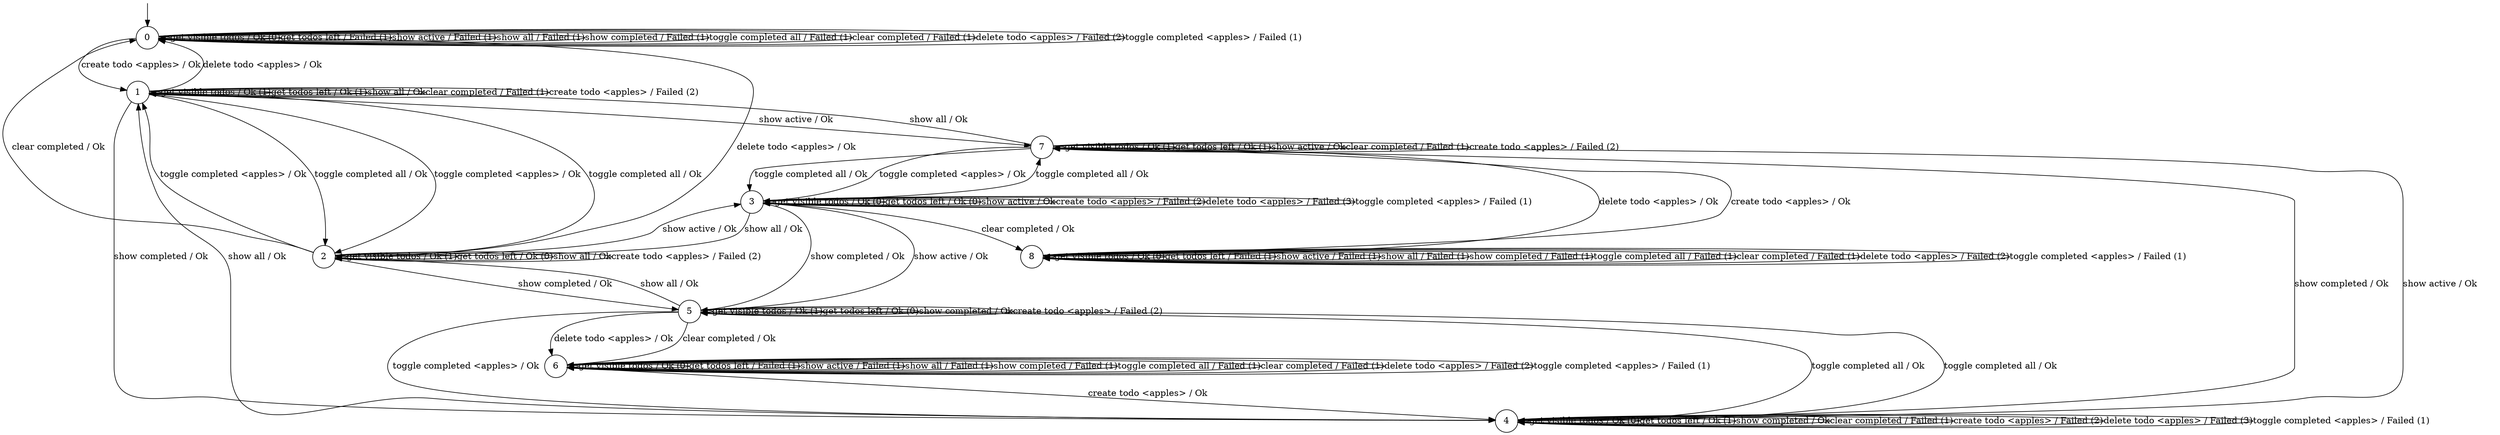 digraph g {

	s0 [shape="circle" label="0"];
	s1 [shape="circle" label="1"];
	s2 [shape="circle" label="2"];
	s3 [shape="circle" label="3"];
	s4 [shape="circle" label="4"];
	s5 [shape="circle" label="5"];
	s6 [shape="circle" label="6"];
	s7 [shape="circle" label="7"];
	s8 [shape="circle" label="8"];
	s0 -> s0 [label="get visible todos / Ok (0)"];
	s0 -> s0 [label="get todos left / Failed (1)"];
	s0 -> s0 [label="show active / Failed (1)"];
	s0 -> s0 [label="show all / Failed (1)"];
	s0 -> s0 [label="show completed / Failed (1)"];
	s0 -> s0 [label="toggle completed all / Failed (1)"];
	s0 -> s0 [label="clear completed / Failed (1)"];
	s0 -> s1 [label="create todo <apples> / Ok"];
	s0 -> s0 [label="delete todo <apples> / Failed (2)"];
	s0 -> s0 [label="toggle completed <apples> / Failed (1)"];
	s1 -> s1 [label="get visible todos / Ok (1)"];
	s1 -> s1 [label="get todos left / Ok (1)"];
	s1 -> s7 [label="show active / Ok"];
	s1 -> s1 [label="show all / Ok"];
	s1 -> s4 [label="show completed / Ok"];
	s1 -> s2 [label="toggle completed all / Ok"];
	s1 -> s1 [label="clear completed / Failed (1)"];
	s1 -> s1 [label="create todo <apples> / Failed (2)"];
	s1 -> s0 [label="delete todo <apples> / Ok"];
	s1 -> s2 [label="toggle completed <apples> / Ok"];
	s2 -> s2 [label="get visible todos / Ok (1)"];
	s2 -> s2 [label="get todos left / Ok (0)"];
	s2 -> s3 [label="show active / Ok"];
	s2 -> s2 [label="show all / Ok"];
	s2 -> s5 [label="show completed / Ok"];
	s2 -> s1 [label="toggle completed all / Ok"];
	s2 -> s0 [label="clear completed / Ok"];
	s2 -> s2 [label="create todo <apples> / Failed (2)"];
	s2 -> s0 [label="delete todo <apples> / Ok"];
	s2 -> s1 [label="toggle completed <apples> / Ok"];
	s3 -> s3 [label="get visible todos / Ok (0)"];
	s3 -> s3 [label="get todos left / Ok (0)"];
	s3 -> s3 [label="show active / Ok"];
	s3 -> s2 [label="show all / Ok"];
	s3 -> s5 [label="show completed / Ok"];
	s3 -> s7 [label="toggle completed all / Ok"];
	s3 -> s8 [label="clear completed / Ok"];
	s3 -> s3 [label="create todo <apples> / Failed (2)"];
	s3 -> s3 [label="delete todo <apples> / Failed (3)"];
	s3 -> s3 [label="toggle completed <apples> / Failed (1)"];
	s4 -> s4 [label="get visible todos / Ok (0)"];
	s4 -> s4 [label="get todos left / Ok (1)"];
	s4 -> s7 [label="show active / Ok"];
	s4 -> s1 [label="show all / Ok"];
	s4 -> s4 [label="show completed / Ok"];
	s4 -> s5 [label="toggle completed all / Ok"];
	s4 -> s4 [label="clear completed / Failed (1)"];
	s4 -> s4 [label="create todo <apples> / Failed (2)"];
	s4 -> s4 [label="delete todo <apples> / Failed (3)"];
	s4 -> s4 [label="toggle completed <apples> / Failed (1)"];
	s5 -> s5 [label="get visible todos / Ok (1)"];
	s5 -> s5 [label="get todos left / Ok (0)"];
	s5 -> s3 [label="show active / Ok"];
	s5 -> s2 [label="show all / Ok"];
	s5 -> s5 [label="show completed / Ok"];
	s5 -> s4 [label="toggle completed all / Ok"];
	s5 -> s6 [label="clear completed / Ok"];
	s5 -> s5 [label="create todo <apples> / Failed (2)"];
	s5 -> s6 [label="delete todo <apples> / Ok"];
	s5 -> s4 [label="toggle completed <apples> / Ok"];
	s6 -> s6 [label="get visible todos / Ok (0)"];
	s6 -> s6 [label="get todos left / Failed (1)"];
	s6 -> s6 [label="show active / Failed (1)"];
	s6 -> s6 [label="show all / Failed (1)"];
	s6 -> s6 [label="show completed / Failed (1)"];
	s6 -> s6 [label="toggle completed all / Failed (1)"];
	s6 -> s6 [label="clear completed / Failed (1)"];
	s6 -> s4 [label="create todo <apples> / Ok"];
	s6 -> s6 [label="delete todo <apples> / Failed (2)"];
	s6 -> s6 [label="toggle completed <apples> / Failed (1)"];
	s7 -> s7 [label="get visible todos / Ok (1)"];
	s7 -> s7 [label="get todos left / Ok (1)"];
	s7 -> s7 [label="show active / Ok"];
	s7 -> s1 [label="show all / Ok"];
	s7 -> s4 [label="show completed / Ok"];
	s7 -> s3 [label="toggle completed all / Ok"];
	s7 -> s7 [label="clear completed / Failed (1)"];
	s7 -> s7 [label="create todo <apples> / Failed (2)"];
	s7 -> s8 [label="delete todo <apples> / Ok"];
	s7 -> s3 [label="toggle completed <apples> / Ok"];
	s8 -> s8 [label="get visible todos / Ok (0)"];
	s8 -> s8 [label="get todos left / Failed (1)"];
	s8 -> s8 [label="show active / Failed (1)"];
	s8 -> s8 [label="show all / Failed (1)"];
	s8 -> s8 [label="show completed / Failed (1)"];
	s8 -> s8 [label="toggle completed all / Failed (1)"];
	s8 -> s8 [label="clear completed / Failed (1)"];
	s8 -> s7 [label="create todo <apples> / Ok"];
	s8 -> s8 [label="delete todo <apples> / Failed (2)"];
	s8 -> s8 [label="toggle completed <apples> / Failed (1)"];

__start0 [label="" shape="none" width="0" height="0"];
__start0 -> s0;

}
